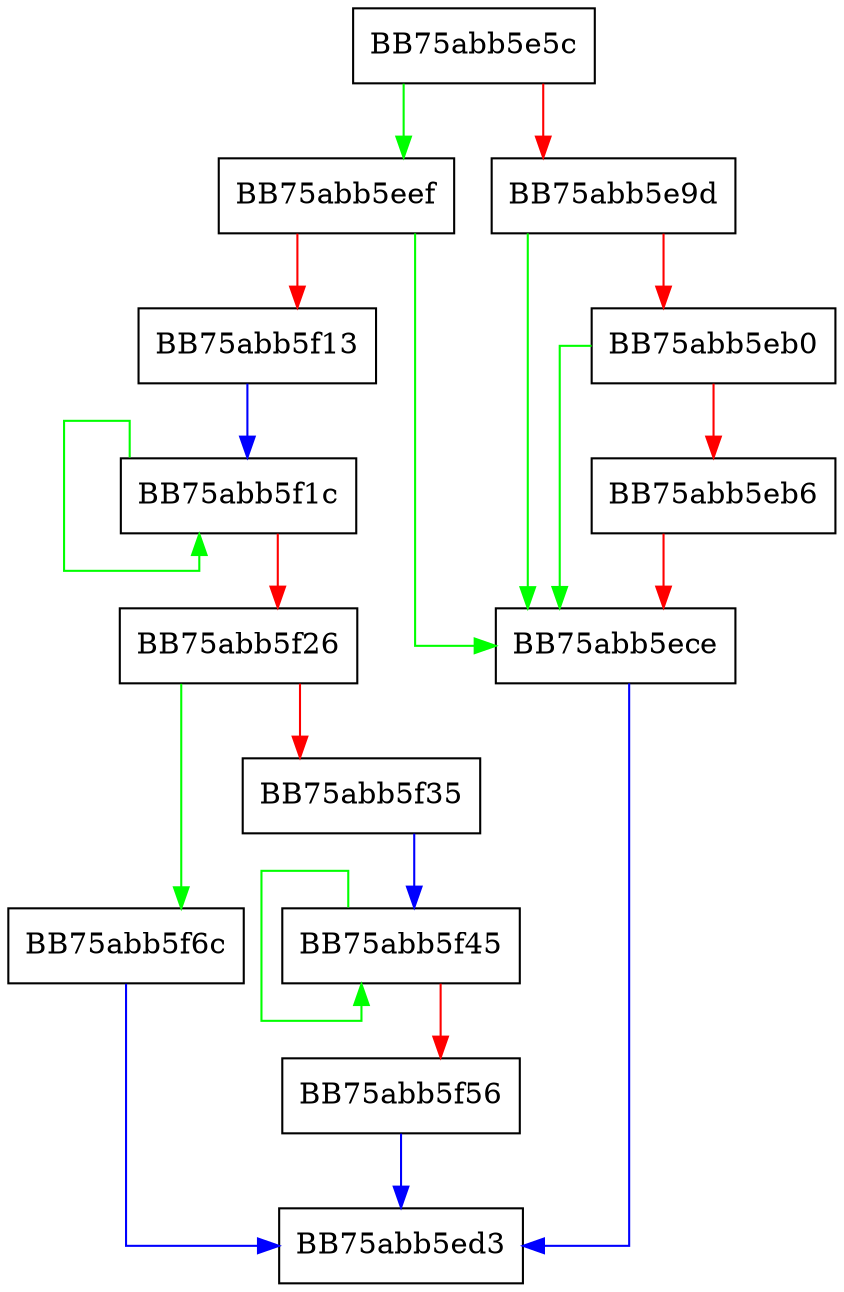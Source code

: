 digraph SerializeNotFound {
  node [shape="box"];
  graph [splines=ortho];
  BB75abb5e5c -> BB75abb5eef [color="green"];
  BB75abb5e5c -> BB75abb5e9d [color="red"];
  BB75abb5e9d -> BB75abb5ece [color="green"];
  BB75abb5e9d -> BB75abb5eb0 [color="red"];
  BB75abb5eb0 -> BB75abb5ece [color="green"];
  BB75abb5eb0 -> BB75abb5eb6 [color="red"];
  BB75abb5eb6 -> BB75abb5ece [color="red"];
  BB75abb5ece -> BB75abb5ed3 [color="blue"];
  BB75abb5eef -> BB75abb5ece [color="green"];
  BB75abb5eef -> BB75abb5f13 [color="red"];
  BB75abb5f13 -> BB75abb5f1c [color="blue"];
  BB75abb5f1c -> BB75abb5f1c [color="green"];
  BB75abb5f1c -> BB75abb5f26 [color="red"];
  BB75abb5f26 -> BB75abb5f6c [color="green"];
  BB75abb5f26 -> BB75abb5f35 [color="red"];
  BB75abb5f35 -> BB75abb5f45 [color="blue"];
  BB75abb5f45 -> BB75abb5f45 [color="green"];
  BB75abb5f45 -> BB75abb5f56 [color="red"];
  BB75abb5f56 -> BB75abb5ed3 [color="blue"];
  BB75abb5f6c -> BB75abb5ed3 [color="blue"];
}